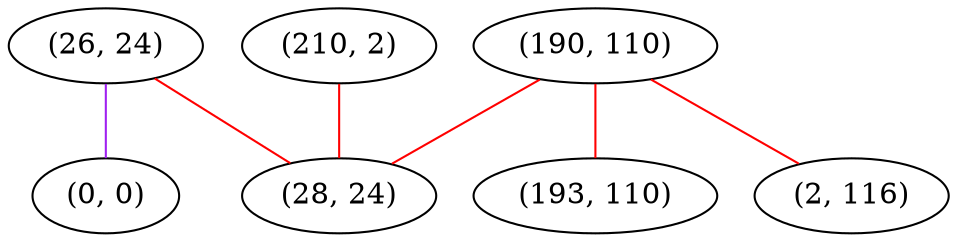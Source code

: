 graph "" {
"(26, 24)";
"(0, 0)";
"(210, 2)";
"(190, 110)";
"(193, 110)";
"(2, 116)";
"(28, 24)";
"(26, 24)" -- "(0, 0)"  [color=purple, key=0, weight=4];
"(26, 24)" -- "(28, 24)"  [color=red, key=0, weight=1];
"(210, 2)" -- "(28, 24)"  [color=red, key=0, weight=1];
"(190, 110)" -- "(193, 110)"  [color=red, key=0, weight=1];
"(190, 110)" -- "(2, 116)"  [color=red, key=0, weight=1];
"(190, 110)" -- "(28, 24)"  [color=red, key=0, weight=1];
}
